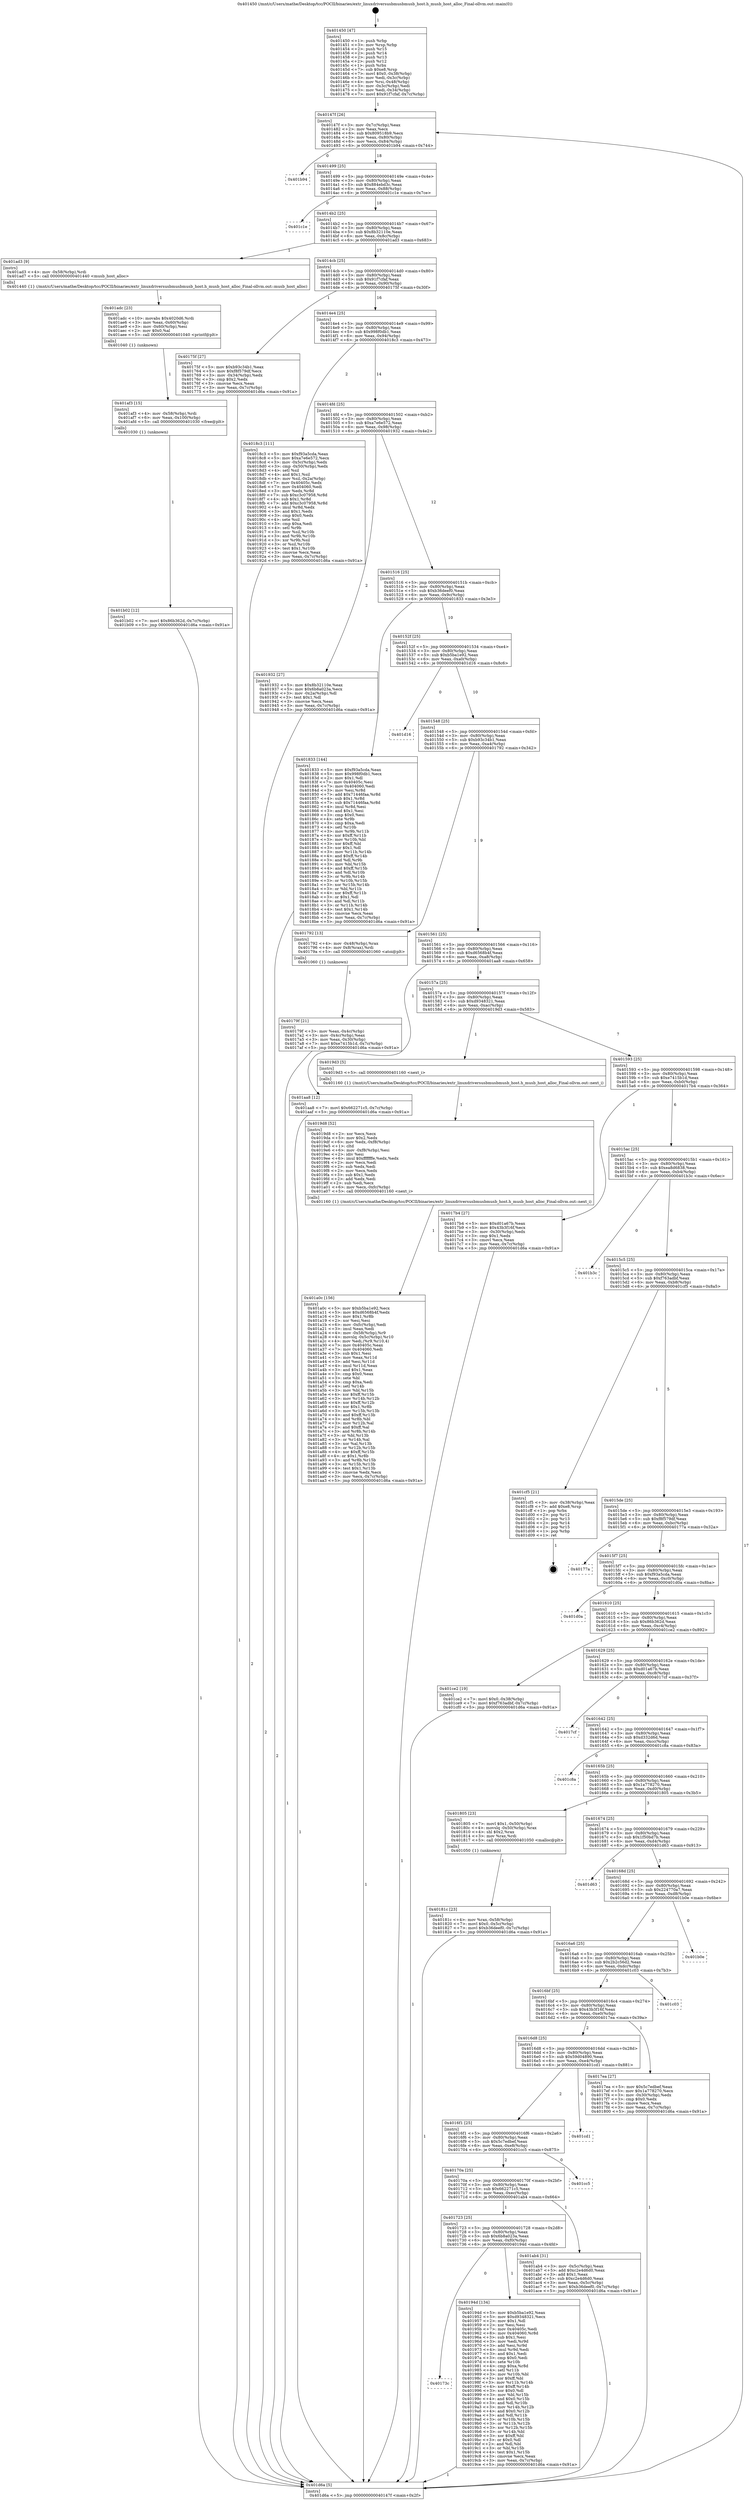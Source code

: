 digraph "0x401450" {
  label = "0x401450 (/mnt/c/Users/mathe/Desktop/tcc/POCII/binaries/extr_linuxdriversusbmusbmusb_host.h_musb_host_alloc_Final-ollvm.out::main(0))"
  labelloc = "t"
  node[shape=record]

  Entry [label="",width=0.3,height=0.3,shape=circle,fillcolor=black,style=filled]
  "0x40147f" [label="{
     0x40147f [26]\l
     | [instrs]\l
     &nbsp;&nbsp;0x40147f \<+3\>: mov -0x7c(%rbp),%eax\l
     &nbsp;&nbsp;0x401482 \<+2\>: mov %eax,%ecx\l
     &nbsp;&nbsp;0x401484 \<+6\>: sub $0x809518b9,%ecx\l
     &nbsp;&nbsp;0x40148a \<+3\>: mov %eax,-0x80(%rbp)\l
     &nbsp;&nbsp;0x40148d \<+6\>: mov %ecx,-0x84(%rbp)\l
     &nbsp;&nbsp;0x401493 \<+6\>: je 0000000000401b94 \<main+0x744\>\l
  }"]
  "0x401b94" [label="{
     0x401b94\l
  }", style=dashed]
  "0x401499" [label="{
     0x401499 [25]\l
     | [instrs]\l
     &nbsp;&nbsp;0x401499 \<+5\>: jmp 000000000040149e \<main+0x4e\>\l
     &nbsp;&nbsp;0x40149e \<+3\>: mov -0x80(%rbp),%eax\l
     &nbsp;&nbsp;0x4014a1 \<+5\>: sub $0x884ebd3c,%eax\l
     &nbsp;&nbsp;0x4014a6 \<+6\>: mov %eax,-0x88(%rbp)\l
     &nbsp;&nbsp;0x4014ac \<+6\>: je 0000000000401c1e \<main+0x7ce\>\l
  }"]
  Exit [label="",width=0.3,height=0.3,shape=circle,fillcolor=black,style=filled,peripheries=2]
  "0x401c1e" [label="{
     0x401c1e\l
  }", style=dashed]
  "0x4014b2" [label="{
     0x4014b2 [25]\l
     | [instrs]\l
     &nbsp;&nbsp;0x4014b2 \<+5\>: jmp 00000000004014b7 \<main+0x67\>\l
     &nbsp;&nbsp;0x4014b7 \<+3\>: mov -0x80(%rbp),%eax\l
     &nbsp;&nbsp;0x4014ba \<+5\>: sub $0x8b32110e,%eax\l
     &nbsp;&nbsp;0x4014bf \<+6\>: mov %eax,-0x8c(%rbp)\l
     &nbsp;&nbsp;0x4014c5 \<+6\>: je 0000000000401ad3 \<main+0x683\>\l
  }"]
  "0x401b02" [label="{
     0x401b02 [12]\l
     | [instrs]\l
     &nbsp;&nbsp;0x401b02 \<+7\>: movl $0x86b362d,-0x7c(%rbp)\l
     &nbsp;&nbsp;0x401b09 \<+5\>: jmp 0000000000401d6a \<main+0x91a\>\l
  }"]
  "0x401ad3" [label="{
     0x401ad3 [9]\l
     | [instrs]\l
     &nbsp;&nbsp;0x401ad3 \<+4\>: mov -0x58(%rbp),%rdi\l
     &nbsp;&nbsp;0x401ad7 \<+5\>: call 0000000000401440 \<musb_host_alloc\>\l
     | [calls]\l
     &nbsp;&nbsp;0x401440 \{1\} (/mnt/c/Users/mathe/Desktop/tcc/POCII/binaries/extr_linuxdriversusbmusbmusb_host.h_musb_host_alloc_Final-ollvm.out::musb_host_alloc)\l
  }"]
  "0x4014cb" [label="{
     0x4014cb [25]\l
     | [instrs]\l
     &nbsp;&nbsp;0x4014cb \<+5\>: jmp 00000000004014d0 \<main+0x80\>\l
     &nbsp;&nbsp;0x4014d0 \<+3\>: mov -0x80(%rbp),%eax\l
     &nbsp;&nbsp;0x4014d3 \<+5\>: sub $0x91f7cfaf,%eax\l
     &nbsp;&nbsp;0x4014d8 \<+6\>: mov %eax,-0x90(%rbp)\l
     &nbsp;&nbsp;0x4014de \<+6\>: je 000000000040175f \<main+0x30f\>\l
  }"]
  "0x401af3" [label="{
     0x401af3 [15]\l
     | [instrs]\l
     &nbsp;&nbsp;0x401af3 \<+4\>: mov -0x58(%rbp),%rdi\l
     &nbsp;&nbsp;0x401af7 \<+6\>: mov %eax,-0x100(%rbp)\l
     &nbsp;&nbsp;0x401afd \<+5\>: call 0000000000401030 \<free@plt\>\l
     | [calls]\l
     &nbsp;&nbsp;0x401030 \{1\} (unknown)\l
  }"]
  "0x40175f" [label="{
     0x40175f [27]\l
     | [instrs]\l
     &nbsp;&nbsp;0x40175f \<+5\>: mov $0xb93c34b1,%eax\l
     &nbsp;&nbsp;0x401764 \<+5\>: mov $0xf8f579df,%ecx\l
     &nbsp;&nbsp;0x401769 \<+3\>: mov -0x34(%rbp),%edx\l
     &nbsp;&nbsp;0x40176c \<+3\>: cmp $0x2,%edx\l
     &nbsp;&nbsp;0x40176f \<+3\>: cmovne %ecx,%eax\l
     &nbsp;&nbsp;0x401772 \<+3\>: mov %eax,-0x7c(%rbp)\l
     &nbsp;&nbsp;0x401775 \<+5\>: jmp 0000000000401d6a \<main+0x91a\>\l
  }"]
  "0x4014e4" [label="{
     0x4014e4 [25]\l
     | [instrs]\l
     &nbsp;&nbsp;0x4014e4 \<+5\>: jmp 00000000004014e9 \<main+0x99\>\l
     &nbsp;&nbsp;0x4014e9 \<+3\>: mov -0x80(%rbp),%eax\l
     &nbsp;&nbsp;0x4014ec \<+5\>: sub $0x998f0db1,%eax\l
     &nbsp;&nbsp;0x4014f1 \<+6\>: mov %eax,-0x94(%rbp)\l
     &nbsp;&nbsp;0x4014f7 \<+6\>: je 00000000004018c3 \<main+0x473\>\l
  }"]
  "0x401d6a" [label="{
     0x401d6a [5]\l
     | [instrs]\l
     &nbsp;&nbsp;0x401d6a \<+5\>: jmp 000000000040147f \<main+0x2f\>\l
  }"]
  "0x401450" [label="{
     0x401450 [47]\l
     | [instrs]\l
     &nbsp;&nbsp;0x401450 \<+1\>: push %rbp\l
     &nbsp;&nbsp;0x401451 \<+3\>: mov %rsp,%rbp\l
     &nbsp;&nbsp;0x401454 \<+2\>: push %r15\l
     &nbsp;&nbsp;0x401456 \<+2\>: push %r14\l
     &nbsp;&nbsp;0x401458 \<+2\>: push %r13\l
     &nbsp;&nbsp;0x40145a \<+2\>: push %r12\l
     &nbsp;&nbsp;0x40145c \<+1\>: push %rbx\l
     &nbsp;&nbsp;0x40145d \<+7\>: sub $0xe8,%rsp\l
     &nbsp;&nbsp;0x401464 \<+7\>: movl $0x0,-0x38(%rbp)\l
     &nbsp;&nbsp;0x40146b \<+3\>: mov %edi,-0x3c(%rbp)\l
     &nbsp;&nbsp;0x40146e \<+4\>: mov %rsi,-0x48(%rbp)\l
     &nbsp;&nbsp;0x401472 \<+3\>: mov -0x3c(%rbp),%edi\l
     &nbsp;&nbsp;0x401475 \<+3\>: mov %edi,-0x34(%rbp)\l
     &nbsp;&nbsp;0x401478 \<+7\>: movl $0x91f7cfaf,-0x7c(%rbp)\l
  }"]
  "0x401adc" [label="{
     0x401adc [23]\l
     | [instrs]\l
     &nbsp;&nbsp;0x401adc \<+10\>: movabs $0x4020d6,%rdi\l
     &nbsp;&nbsp;0x401ae6 \<+3\>: mov %eax,-0x60(%rbp)\l
     &nbsp;&nbsp;0x401ae9 \<+3\>: mov -0x60(%rbp),%esi\l
     &nbsp;&nbsp;0x401aec \<+2\>: mov $0x0,%al\l
     &nbsp;&nbsp;0x401aee \<+5\>: call 0000000000401040 \<printf@plt\>\l
     | [calls]\l
     &nbsp;&nbsp;0x401040 \{1\} (unknown)\l
  }"]
  "0x4018c3" [label="{
     0x4018c3 [111]\l
     | [instrs]\l
     &nbsp;&nbsp;0x4018c3 \<+5\>: mov $0xf93a5cda,%eax\l
     &nbsp;&nbsp;0x4018c8 \<+5\>: mov $0xa7e6e572,%ecx\l
     &nbsp;&nbsp;0x4018cd \<+3\>: mov -0x5c(%rbp),%edx\l
     &nbsp;&nbsp;0x4018d0 \<+3\>: cmp -0x50(%rbp),%edx\l
     &nbsp;&nbsp;0x4018d3 \<+4\>: setl %sil\l
     &nbsp;&nbsp;0x4018d7 \<+4\>: and $0x1,%sil\l
     &nbsp;&nbsp;0x4018db \<+4\>: mov %sil,-0x2a(%rbp)\l
     &nbsp;&nbsp;0x4018df \<+7\>: mov 0x40405c,%edx\l
     &nbsp;&nbsp;0x4018e6 \<+7\>: mov 0x404060,%edi\l
     &nbsp;&nbsp;0x4018ed \<+3\>: mov %edx,%r8d\l
     &nbsp;&nbsp;0x4018f0 \<+7\>: sub $0xc3c07958,%r8d\l
     &nbsp;&nbsp;0x4018f7 \<+4\>: sub $0x1,%r8d\l
     &nbsp;&nbsp;0x4018fb \<+7\>: add $0xc3c07958,%r8d\l
     &nbsp;&nbsp;0x401902 \<+4\>: imul %r8d,%edx\l
     &nbsp;&nbsp;0x401906 \<+3\>: and $0x1,%edx\l
     &nbsp;&nbsp;0x401909 \<+3\>: cmp $0x0,%edx\l
     &nbsp;&nbsp;0x40190c \<+4\>: sete %sil\l
     &nbsp;&nbsp;0x401910 \<+3\>: cmp $0xa,%edi\l
     &nbsp;&nbsp;0x401913 \<+4\>: setl %r9b\l
     &nbsp;&nbsp;0x401917 \<+3\>: mov %sil,%r10b\l
     &nbsp;&nbsp;0x40191a \<+3\>: and %r9b,%r10b\l
     &nbsp;&nbsp;0x40191d \<+3\>: xor %r9b,%sil\l
     &nbsp;&nbsp;0x401920 \<+3\>: or %sil,%r10b\l
     &nbsp;&nbsp;0x401923 \<+4\>: test $0x1,%r10b\l
     &nbsp;&nbsp;0x401927 \<+3\>: cmovne %ecx,%eax\l
     &nbsp;&nbsp;0x40192a \<+3\>: mov %eax,-0x7c(%rbp)\l
     &nbsp;&nbsp;0x40192d \<+5\>: jmp 0000000000401d6a \<main+0x91a\>\l
  }"]
  "0x4014fd" [label="{
     0x4014fd [25]\l
     | [instrs]\l
     &nbsp;&nbsp;0x4014fd \<+5\>: jmp 0000000000401502 \<main+0xb2\>\l
     &nbsp;&nbsp;0x401502 \<+3\>: mov -0x80(%rbp),%eax\l
     &nbsp;&nbsp;0x401505 \<+5\>: sub $0xa7e6e572,%eax\l
     &nbsp;&nbsp;0x40150a \<+6\>: mov %eax,-0x98(%rbp)\l
     &nbsp;&nbsp;0x401510 \<+6\>: je 0000000000401932 \<main+0x4e2\>\l
  }"]
  "0x401a0c" [label="{
     0x401a0c [156]\l
     | [instrs]\l
     &nbsp;&nbsp;0x401a0c \<+5\>: mov $0xb5ba1e92,%ecx\l
     &nbsp;&nbsp;0x401a11 \<+5\>: mov $0xd6568b4f,%edx\l
     &nbsp;&nbsp;0x401a16 \<+3\>: mov $0x1,%r8b\l
     &nbsp;&nbsp;0x401a19 \<+2\>: xor %esi,%esi\l
     &nbsp;&nbsp;0x401a1b \<+6\>: mov -0xfc(%rbp),%edi\l
     &nbsp;&nbsp;0x401a21 \<+3\>: imul %eax,%edi\l
     &nbsp;&nbsp;0x401a24 \<+4\>: mov -0x58(%rbp),%r9\l
     &nbsp;&nbsp;0x401a28 \<+4\>: movslq -0x5c(%rbp),%r10\l
     &nbsp;&nbsp;0x401a2c \<+4\>: mov %edi,(%r9,%r10,4)\l
     &nbsp;&nbsp;0x401a30 \<+7\>: mov 0x40405c,%eax\l
     &nbsp;&nbsp;0x401a37 \<+7\>: mov 0x404060,%edi\l
     &nbsp;&nbsp;0x401a3e \<+3\>: sub $0x1,%esi\l
     &nbsp;&nbsp;0x401a41 \<+3\>: mov %eax,%r11d\l
     &nbsp;&nbsp;0x401a44 \<+3\>: add %esi,%r11d\l
     &nbsp;&nbsp;0x401a47 \<+4\>: imul %r11d,%eax\l
     &nbsp;&nbsp;0x401a4b \<+3\>: and $0x1,%eax\l
     &nbsp;&nbsp;0x401a4e \<+3\>: cmp $0x0,%eax\l
     &nbsp;&nbsp;0x401a51 \<+3\>: sete %bl\l
     &nbsp;&nbsp;0x401a54 \<+3\>: cmp $0xa,%edi\l
     &nbsp;&nbsp;0x401a57 \<+4\>: setl %r14b\l
     &nbsp;&nbsp;0x401a5b \<+3\>: mov %bl,%r15b\l
     &nbsp;&nbsp;0x401a5e \<+4\>: xor $0xff,%r15b\l
     &nbsp;&nbsp;0x401a62 \<+3\>: mov %r14b,%r12b\l
     &nbsp;&nbsp;0x401a65 \<+4\>: xor $0xff,%r12b\l
     &nbsp;&nbsp;0x401a69 \<+4\>: xor $0x1,%r8b\l
     &nbsp;&nbsp;0x401a6d \<+3\>: mov %r15b,%r13b\l
     &nbsp;&nbsp;0x401a70 \<+4\>: and $0xff,%r13b\l
     &nbsp;&nbsp;0x401a74 \<+3\>: and %r8b,%bl\l
     &nbsp;&nbsp;0x401a77 \<+3\>: mov %r12b,%al\l
     &nbsp;&nbsp;0x401a7a \<+2\>: and $0xff,%al\l
     &nbsp;&nbsp;0x401a7c \<+3\>: and %r8b,%r14b\l
     &nbsp;&nbsp;0x401a7f \<+3\>: or %bl,%r13b\l
     &nbsp;&nbsp;0x401a82 \<+3\>: or %r14b,%al\l
     &nbsp;&nbsp;0x401a85 \<+3\>: xor %al,%r13b\l
     &nbsp;&nbsp;0x401a88 \<+3\>: or %r12b,%r15b\l
     &nbsp;&nbsp;0x401a8b \<+4\>: xor $0xff,%r15b\l
     &nbsp;&nbsp;0x401a8f \<+4\>: or $0x1,%r8b\l
     &nbsp;&nbsp;0x401a93 \<+3\>: and %r8b,%r15b\l
     &nbsp;&nbsp;0x401a96 \<+3\>: or %r15b,%r13b\l
     &nbsp;&nbsp;0x401a99 \<+4\>: test $0x1,%r13b\l
     &nbsp;&nbsp;0x401a9d \<+3\>: cmovne %edx,%ecx\l
     &nbsp;&nbsp;0x401aa0 \<+3\>: mov %ecx,-0x7c(%rbp)\l
     &nbsp;&nbsp;0x401aa3 \<+5\>: jmp 0000000000401d6a \<main+0x91a\>\l
  }"]
  "0x401932" [label="{
     0x401932 [27]\l
     | [instrs]\l
     &nbsp;&nbsp;0x401932 \<+5\>: mov $0x8b32110e,%eax\l
     &nbsp;&nbsp;0x401937 \<+5\>: mov $0x6b8a023a,%ecx\l
     &nbsp;&nbsp;0x40193c \<+3\>: mov -0x2a(%rbp),%dl\l
     &nbsp;&nbsp;0x40193f \<+3\>: test $0x1,%dl\l
     &nbsp;&nbsp;0x401942 \<+3\>: cmovne %ecx,%eax\l
     &nbsp;&nbsp;0x401945 \<+3\>: mov %eax,-0x7c(%rbp)\l
     &nbsp;&nbsp;0x401948 \<+5\>: jmp 0000000000401d6a \<main+0x91a\>\l
  }"]
  "0x401516" [label="{
     0x401516 [25]\l
     | [instrs]\l
     &nbsp;&nbsp;0x401516 \<+5\>: jmp 000000000040151b \<main+0xcb\>\l
     &nbsp;&nbsp;0x40151b \<+3\>: mov -0x80(%rbp),%eax\l
     &nbsp;&nbsp;0x40151e \<+5\>: sub $0xb36deef0,%eax\l
     &nbsp;&nbsp;0x401523 \<+6\>: mov %eax,-0x9c(%rbp)\l
     &nbsp;&nbsp;0x401529 \<+6\>: je 0000000000401833 \<main+0x3e3\>\l
  }"]
  "0x4019d8" [label="{
     0x4019d8 [52]\l
     | [instrs]\l
     &nbsp;&nbsp;0x4019d8 \<+2\>: xor %ecx,%ecx\l
     &nbsp;&nbsp;0x4019da \<+5\>: mov $0x2,%edx\l
     &nbsp;&nbsp;0x4019df \<+6\>: mov %edx,-0xf8(%rbp)\l
     &nbsp;&nbsp;0x4019e5 \<+1\>: cltd\l
     &nbsp;&nbsp;0x4019e6 \<+6\>: mov -0xf8(%rbp),%esi\l
     &nbsp;&nbsp;0x4019ec \<+2\>: idiv %esi\l
     &nbsp;&nbsp;0x4019ee \<+6\>: imul $0xfffffffe,%edx,%edx\l
     &nbsp;&nbsp;0x4019f4 \<+2\>: mov %ecx,%edi\l
     &nbsp;&nbsp;0x4019f6 \<+2\>: sub %edx,%edi\l
     &nbsp;&nbsp;0x4019f8 \<+2\>: mov %ecx,%edx\l
     &nbsp;&nbsp;0x4019fa \<+3\>: sub $0x1,%edx\l
     &nbsp;&nbsp;0x4019fd \<+2\>: add %edx,%edi\l
     &nbsp;&nbsp;0x4019ff \<+2\>: sub %edi,%ecx\l
     &nbsp;&nbsp;0x401a01 \<+6\>: mov %ecx,-0xfc(%rbp)\l
     &nbsp;&nbsp;0x401a07 \<+5\>: call 0000000000401160 \<next_i\>\l
     | [calls]\l
     &nbsp;&nbsp;0x401160 \{1\} (/mnt/c/Users/mathe/Desktop/tcc/POCII/binaries/extr_linuxdriversusbmusbmusb_host.h_musb_host_alloc_Final-ollvm.out::next_i)\l
  }"]
  "0x401833" [label="{
     0x401833 [144]\l
     | [instrs]\l
     &nbsp;&nbsp;0x401833 \<+5\>: mov $0xf93a5cda,%eax\l
     &nbsp;&nbsp;0x401838 \<+5\>: mov $0x998f0db1,%ecx\l
     &nbsp;&nbsp;0x40183d \<+2\>: mov $0x1,%dl\l
     &nbsp;&nbsp;0x40183f \<+7\>: mov 0x40405c,%esi\l
     &nbsp;&nbsp;0x401846 \<+7\>: mov 0x404060,%edi\l
     &nbsp;&nbsp;0x40184d \<+3\>: mov %esi,%r8d\l
     &nbsp;&nbsp;0x401850 \<+7\>: add $0x71446faa,%r8d\l
     &nbsp;&nbsp;0x401857 \<+4\>: sub $0x1,%r8d\l
     &nbsp;&nbsp;0x40185b \<+7\>: sub $0x71446faa,%r8d\l
     &nbsp;&nbsp;0x401862 \<+4\>: imul %r8d,%esi\l
     &nbsp;&nbsp;0x401866 \<+3\>: and $0x1,%esi\l
     &nbsp;&nbsp;0x401869 \<+3\>: cmp $0x0,%esi\l
     &nbsp;&nbsp;0x40186c \<+4\>: sete %r9b\l
     &nbsp;&nbsp;0x401870 \<+3\>: cmp $0xa,%edi\l
     &nbsp;&nbsp;0x401873 \<+4\>: setl %r10b\l
     &nbsp;&nbsp;0x401877 \<+3\>: mov %r9b,%r11b\l
     &nbsp;&nbsp;0x40187a \<+4\>: xor $0xff,%r11b\l
     &nbsp;&nbsp;0x40187e \<+3\>: mov %r10b,%bl\l
     &nbsp;&nbsp;0x401881 \<+3\>: xor $0xff,%bl\l
     &nbsp;&nbsp;0x401884 \<+3\>: xor $0x1,%dl\l
     &nbsp;&nbsp;0x401887 \<+3\>: mov %r11b,%r14b\l
     &nbsp;&nbsp;0x40188a \<+4\>: and $0xff,%r14b\l
     &nbsp;&nbsp;0x40188e \<+3\>: and %dl,%r9b\l
     &nbsp;&nbsp;0x401891 \<+3\>: mov %bl,%r15b\l
     &nbsp;&nbsp;0x401894 \<+4\>: and $0xff,%r15b\l
     &nbsp;&nbsp;0x401898 \<+3\>: and %dl,%r10b\l
     &nbsp;&nbsp;0x40189b \<+3\>: or %r9b,%r14b\l
     &nbsp;&nbsp;0x40189e \<+3\>: or %r10b,%r15b\l
     &nbsp;&nbsp;0x4018a1 \<+3\>: xor %r15b,%r14b\l
     &nbsp;&nbsp;0x4018a4 \<+3\>: or %bl,%r11b\l
     &nbsp;&nbsp;0x4018a7 \<+4\>: xor $0xff,%r11b\l
     &nbsp;&nbsp;0x4018ab \<+3\>: or $0x1,%dl\l
     &nbsp;&nbsp;0x4018ae \<+3\>: and %dl,%r11b\l
     &nbsp;&nbsp;0x4018b1 \<+3\>: or %r11b,%r14b\l
     &nbsp;&nbsp;0x4018b4 \<+4\>: test $0x1,%r14b\l
     &nbsp;&nbsp;0x4018b8 \<+3\>: cmovne %ecx,%eax\l
     &nbsp;&nbsp;0x4018bb \<+3\>: mov %eax,-0x7c(%rbp)\l
     &nbsp;&nbsp;0x4018be \<+5\>: jmp 0000000000401d6a \<main+0x91a\>\l
  }"]
  "0x40152f" [label="{
     0x40152f [25]\l
     | [instrs]\l
     &nbsp;&nbsp;0x40152f \<+5\>: jmp 0000000000401534 \<main+0xe4\>\l
     &nbsp;&nbsp;0x401534 \<+3\>: mov -0x80(%rbp),%eax\l
     &nbsp;&nbsp;0x401537 \<+5\>: sub $0xb5ba1e92,%eax\l
     &nbsp;&nbsp;0x40153c \<+6\>: mov %eax,-0xa0(%rbp)\l
     &nbsp;&nbsp;0x401542 \<+6\>: je 0000000000401d16 \<main+0x8c6\>\l
  }"]
  "0x40173c" [label="{
     0x40173c\l
  }", style=dashed]
  "0x401d16" [label="{
     0x401d16\l
  }", style=dashed]
  "0x401548" [label="{
     0x401548 [25]\l
     | [instrs]\l
     &nbsp;&nbsp;0x401548 \<+5\>: jmp 000000000040154d \<main+0xfd\>\l
     &nbsp;&nbsp;0x40154d \<+3\>: mov -0x80(%rbp),%eax\l
     &nbsp;&nbsp;0x401550 \<+5\>: sub $0xb93c34b1,%eax\l
     &nbsp;&nbsp;0x401555 \<+6\>: mov %eax,-0xa4(%rbp)\l
     &nbsp;&nbsp;0x40155b \<+6\>: je 0000000000401792 \<main+0x342\>\l
  }"]
  "0x40194d" [label="{
     0x40194d [134]\l
     | [instrs]\l
     &nbsp;&nbsp;0x40194d \<+5\>: mov $0xb5ba1e92,%eax\l
     &nbsp;&nbsp;0x401952 \<+5\>: mov $0xd9348321,%ecx\l
     &nbsp;&nbsp;0x401957 \<+2\>: mov $0x1,%dl\l
     &nbsp;&nbsp;0x401959 \<+2\>: xor %esi,%esi\l
     &nbsp;&nbsp;0x40195b \<+7\>: mov 0x40405c,%edi\l
     &nbsp;&nbsp;0x401962 \<+8\>: mov 0x404060,%r8d\l
     &nbsp;&nbsp;0x40196a \<+3\>: sub $0x1,%esi\l
     &nbsp;&nbsp;0x40196d \<+3\>: mov %edi,%r9d\l
     &nbsp;&nbsp;0x401970 \<+3\>: add %esi,%r9d\l
     &nbsp;&nbsp;0x401973 \<+4\>: imul %r9d,%edi\l
     &nbsp;&nbsp;0x401977 \<+3\>: and $0x1,%edi\l
     &nbsp;&nbsp;0x40197a \<+3\>: cmp $0x0,%edi\l
     &nbsp;&nbsp;0x40197d \<+4\>: sete %r10b\l
     &nbsp;&nbsp;0x401981 \<+4\>: cmp $0xa,%r8d\l
     &nbsp;&nbsp;0x401985 \<+4\>: setl %r11b\l
     &nbsp;&nbsp;0x401989 \<+3\>: mov %r10b,%bl\l
     &nbsp;&nbsp;0x40198c \<+3\>: xor $0xff,%bl\l
     &nbsp;&nbsp;0x40198f \<+3\>: mov %r11b,%r14b\l
     &nbsp;&nbsp;0x401992 \<+4\>: xor $0xff,%r14b\l
     &nbsp;&nbsp;0x401996 \<+3\>: xor $0x0,%dl\l
     &nbsp;&nbsp;0x401999 \<+3\>: mov %bl,%r15b\l
     &nbsp;&nbsp;0x40199c \<+4\>: and $0x0,%r15b\l
     &nbsp;&nbsp;0x4019a0 \<+3\>: and %dl,%r10b\l
     &nbsp;&nbsp;0x4019a3 \<+3\>: mov %r14b,%r12b\l
     &nbsp;&nbsp;0x4019a6 \<+4\>: and $0x0,%r12b\l
     &nbsp;&nbsp;0x4019aa \<+3\>: and %dl,%r11b\l
     &nbsp;&nbsp;0x4019ad \<+3\>: or %r10b,%r15b\l
     &nbsp;&nbsp;0x4019b0 \<+3\>: or %r11b,%r12b\l
     &nbsp;&nbsp;0x4019b3 \<+3\>: xor %r12b,%r15b\l
     &nbsp;&nbsp;0x4019b6 \<+3\>: or %r14b,%bl\l
     &nbsp;&nbsp;0x4019b9 \<+3\>: xor $0xff,%bl\l
     &nbsp;&nbsp;0x4019bc \<+3\>: or $0x0,%dl\l
     &nbsp;&nbsp;0x4019bf \<+2\>: and %dl,%bl\l
     &nbsp;&nbsp;0x4019c1 \<+3\>: or %bl,%r15b\l
     &nbsp;&nbsp;0x4019c4 \<+4\>: test $0x1,%r15b\l
     &nbsp;&nbsp;0x4019c8 \<+3\>: cmovne %ecx,%eax\l
     &nbsp;&nbsp;0x4019cb \<+3\>: mov %eax,-0x7c(%rbp)\l
     &nbsp;&nbsp;0x4019ce \<+5\>: jmp 0000000000401d6a \<main+0x91a\>\l
  }"]
  "0x401792" [label="{
     0x401792 [13]\l
     | [instrs]\l
     &nbsp;&nbsp;0x401792 \<+4\>: mov -0x48(%rbp),%rax\l
     &nbsp;&nbsp;0x401796 \<+4\>: mov 0x8(%rax),%rdi\l
     &nbsp;&nbsp;0x40179a \<+5\>: call 0000000000401060 \<atoi@plt\>\l
     | [calls]\l
     &nbsp;&nbsp;0x401060 \{1\} (unknown)\l
  }"]
  "0x401561" [label="{
     0x401561 [25]\l
     | [instrs]\l
     &nbsp;&nbsp;0x401561 \<+5\>: jmp 0000000000401566 \<main+0x116\>\l
     &nbsp;&nbsp;0x401566 \<+3\>: mov -0x80(%rbp),%eax\l
     &nbsp;&nbsp;0x401569 \<+5\>: sub $0xd6568b4f,%eax\l
     &nbsp;&nbsp;0x40156e \<+6\>: mov %eax,-0xa8(%rbp)\l
     &nbsp;&nbsp;0x401574 \<+6\>: je 0000000000401aa8 \<main+0x658\>\l
  }"]
  "0x40179f" [label="{
     0x40179f [21]\l
     | [instrs]\l
     &nbsp;&nbsp;0x40179f \<+3\>: mov %eax,-0x4c(%rbp)\l
     &nbsp;&nbsp;0x4017a2 \<+3\>: mov -0x4c(%rbp),%eax\l
     &nbsp;&nbsp;0x4017a5 \<+3\>: mov %eax,-0x30(%rbp)\l
     &nbsp;&nbsp;0x4017a8 \<+7\>: movl $0xe7415b1d,-0x7c(%rbp)\l
     &nbsp;&nbsp;0x4017af \<+5\>: jmp 0000000000401d6a \<main+0x91a\>\l
  }"]
  "0x401723" [label="{
     0x401723 [25]\l
     | [instrs]\l
     &nbsp;&nbsp;0x401723 \<+5\>: jmp 0000000000401728 \<main+0x2d8\>\l
     &nbsp;&nbsp;0x401728 \<+3\>: mov -0x80(%rbp),%eax\l
     &nbsp;&nbsp;0x40172b \<+5\>: sub $0x6b8a023a,%eax\l
     &nbsp;&nbsp;0x401730 \<+6\>: mov %eax,-0xf0(%rbp)\l
     &nbsp;&nbsp;0x401736 \<+6\>: je 000000000040194d \<main+0x4fd\>\l
  }"]
  "0x401aa8" [label="{
     0x401aa8 [12]\l
     | [instrs]\l
     &nbsp;&nbsp;0x401aa8 \<+7\>: movl $0x662271c5,-0x7c(%rbp)\l
     &nbsp;&nbsp;0x401aaf \<+5\>: jmp 0000000000401d6a \<main+0x91a\>\l
  }"]
  "0x40157a" [label="{
     0x40157a [25]\l
     | [instrs]\l
     &nbsp;&nbsp;0x40157a \<+5\>: jmp 000000000040157f \<main+0x12f\>\l
     &nbsp;&nbsp;0x40157f \<+3\>: mov -0x80(%rbp),%eax\l
     &nbsp;&nbsp;0x401582 \<+5\>: sub $0xd9348321,%eax\l
     &nbsp;&nbsp;0x401587 \<+6\>: mov %eax,-0xac(%rbp)\l
     &nbsp;&nbsp;0x40158d \<+6\>: je 00000000004019d3 \<main+0x583\>\l
  }"]
  "0x401ab4" [label="{
     0x401ab4 [31]\l
     | [instrs]\l
     &nbsp;&nbsp;0x401ab4 \<+3\>: mov -0x5c(%rbp),%eax\l
     &nbsp;&nbsp;0x401ab7 \<+5\>: add $0xc2e4d6d0,%eax\l
     &nbsp;&nbsp;0x401abc \<+3\>: add $0x1,%eax\l
     &nbsp;&nbsp;0x401abf \<+5\>: sub $0xc2e4d6d0,%eax\l
     &nbsp;&nbsp;0x401ac4 \<+3\>: mov %eax,-0x5c(%rbp)\l
     &nbsp;&nbsp;0x401ac7 \<+7\>: movl $0xb36deef0,-0x7c(%rbp)\l
     &nbsp;&nbsp;0x401ace \<+5\>: jmp 0000000000401d6a \<main+0x91a\>\l
  }"]
  "0x4019d3" [label="{
     0x4019d3 [5]\l
     | [instrs]\l
     &nbsp;&nbsp;0x4019d3 \<+5\>: call 0000000000401160 \<next_i\>\l
     | [calls]\l
     &nbsp;&nbsp;0x401160 \{1\} (/mnt/c/Users/mathe/Desktop/tcc/POCII/binaries/extr_linuxdriversusbmusbmusb_host.h_musb_host_alloc_Final-ollvm.out::next_i)\l
  }"]
  "0x401593" [label="{
     0x401593 [25]\l
     | [instrs]\l
     &nbsp;&nbsp;0x401593 \<+5\>: jmp 0000000000401598 \<main+0x148\>\l
     &nbsp;&nbsp;0x401598 \<+3\>: mov -0x80(%rbp),%eax\l
     &nbsp;&nbsp;0x40159b \<+5\>: sub $0xe7415b1d,%eax\l
     &nbsp;&nbsp;0x4015a0 \<+6\>: mov %eax,-0xb0(%rbp)\l
     &nbsp;&nbsp;0x4015a6 \<+6\>: je 00000000004017b4 \<main+0x364\>\l
  }"]
  "0x40170a" [label="{
     0x40170a [25]\l
     | [instrs]\l
     &nbsp;&nbsp;0x40170a \<+5\>: jmp 000000000040170f \<main+0x2bf\>\l
     &nbsp;&nbsp;0x40170f \<+3\>: mov -0x80(%rbp),%eax\l
     &nbsp;&nbsp;0x401712 \<+5\>: sub $0x662271c5,%eax\l
     &nbsp;&nbsp;0x401717 \<+6\>: mov %eax,-0xec(%rbp)\l
     &nbsp;&nbsp;0x40171d \<+6\>: je 0000000000401ab4 \<main+0x664\>\l
  }"]
  "0x4017b4" [label="{
     0x4017b4 [27]\l
     | [instrs]\l
     &nbsp;&nbsp;0x4017b4 \<+5\>: mov $0xd01a67b,%eax\l
     &nbsp;&nbsp;0x4017b9 \<+5\>: mov $0x43b3f16f,%ecx\l
     &nbsp;&nbsp;0x4017be \<+3\>: mov -0x30(%rbp),%edx\l
     &nbsp;&nbsp;0x4017c1 \<+3\>: cmp $0x1,%edx\l
     &nbsp;&nbsp;0x4017c4 \<+3\>: cmovl %ecx,%eax\l
     &nbsp;&nbsp;0x4017c7 \<+3\>: mov %eax,-0x7c(%rbp)\l
     &nbsp;&nbsp;0x4017ca \<+5\>: jmp 0000000000401d6a \<main+0x91a\>\l
  }"]
  "0x4015ac" [label="{
     0x4015ac [25]\l
     | [instrs]\l
     &nbsp;&nbsp;0x4015ac \<+5\>: jmp 00000000004015b1 \<main+0x161\>\l
     &nbsp;&nbsp;0x4015b1 \<+3\>: mov -0x80(%rbp),%eax\l
     &nbsp;&nbsp;0x4015b4 \<+5\>: sub $0xea8d6838,%eax\l
     &nbsp;&nbsp;0x4015b9 \<+6\>: mov %eax,-0xb4(%rbp)\l
     &nbsp;&nbsp;0x4015bf \<+6\>: je 0000000000401b3c \<main+0x6ec\>\l
  }"]
  "0x401cc5" [label="{
     0x401cc5\l
  }", style=dashed]
  "0x401b3c" [label="{
     0x401b3c\l
  }", style=dashed]
  "0x4015c5" [label="{
     0x4015c5 [25]\l
     | [instrs]\l
     &nbsp;&nbsp;0x4015c5 \<+5\>: jmp 00000000004015ca \<main+0x17a\>\l
     &nbsp;&nbsp;0x4015ca \<+3\>: mov -0x80(%rbp),%eax\l
     &nbsp;&nbsp;0x4015cd \<+5\>: sub $0xf763adbf,%eax\l
     &nbsp;&nbsp;0x4015d2 \<+6\>: mov %eax,-0xb8(%rbp)\l
     &nbsp;&nbsp;0x4015d8 \<+6\>: je 0000000000401cf5 \<main+0x8a5\>\l
  }"]
  "0x4016f1" [label="{
     0x4016f1 [25]\l
     | [instrs]\l
     &nbsp;&nbsp;0x4016f1 \<+5\>: jmp 00000000004016f6 \<main+0x2a6\>\l
     &nbsp;&nbsp;0x4016f6 \<+3\>: mov -0x80(%rbp),%eax\l
     &nbsp;&nbsp;0x4016f9 \<+5\>: sub $0x5c7edbef,%eax\l
     &nbsp;&nbsp;0x4016fe \<+6\>: mov %eax,-0xe8(%rbp)\l
     &nbsp;&nbsp;0x401704 \<+6\>: je 0000000000401cc5 \<main+0x875\>\l
  }"]
  "0x401cf5" [label="{
     0x401cf5 [21]\l
     | [instrs]\l
     &nbsp;&nbsp;0x401cf5 \<+3\>: mov -0x38(%rbp),%eax\l
     &nbsp;&nbsp;0x401cf8 \<+7\>: add $0xe8,%rsp\l
     &nbsp;&nbsp;0x401cff \<+1\>: pop %rbx\l
     &nbsp;&nbsp;0x401d00 \<+2\>: pop %r12\l
     &nbsp;&nbsp;0x401d02 \<+2\>: pop %r13\l
     &nbsp;&nbsp;0x401d04 \<+2\>: pop %r14\l
     &nbsp;&nbsp;0x401d06 \<+2\>: pop %r15\l
     &nbsp;&nbsp;0x401d08 \<+1\>: pop %rbp\l
     &nbsp;&nbsp;0x401d09 \<+1\>: ret\l
  }"]
  "0x4015de" [label="{
     0x4015de [25]\l
     | [instrs]\l
     &nbsp;&nbsp;0x4015de \<+5\>: jmp 00000000004015e3 \<main+0x193\>\l
     &nbsp;&nbsp;0x4015e3 \<+3\>: mov -0x80(%rbp),%eax\l
     &nbsp;&nbsp;0x4015e6 \<+5\>: sub $0xf8f579df,%eax\l
     &nbsp;&nbsp;0x4015eb \<+6\>: mov %eax,-0xbc(%rbp)\l
     &nbsp;&nbsp;0x4015f1 \<+6\>: je 000000000040177a \<main+0x32a\>\l
  }"]
  "0x401cd1" [label="{
     0x401cd1\l
  }", style=dashed]
  "0x40177a" [label="{
     0x40177a\l
  }", style=dashed]
  "0x4015f7" [label="{
     0x4015f7 [25]\l
     | [instrs]\l
     &nbsp;&nbsp;0x4015f7 \<+5\>: jmp 00000000004015fc \<main+0x1ac\>\l
     &nbsp;&nbsp;0x4015fc \<+3\>: mov -0x80(%rbp),%eax\l
     &nbsp;&nbsp;0x4015ff \<+5\>: sub $0xf93a5cda,%eax\l
     &nbsp;&nbsp;0x401604 \<+6\>: mov %eax,-0xc0(%rbp)\l
     &nbsp;&nbsp;0x40160a \<+6\>: je 0000000000401d0a \<main+0x8ba\>\l
  }"]
  "0x40181c" [label="{
     0x40181c [23]\l
     | [instrs]\l
     &nbsp;&nbsp;0x40181c \<+4\>: mov %rax,-0x58(%rbp)\l
     &nbsp;&nbsp;0x401820 \<+7\>: movl $0x0,-0x5c(%rbp)\l
     &nbsp;&nbsp;0x401827 \<+7\>: movl $0xb36deef0,-0x7c(%rbp)\l
     &nbsp;&nbsp;0x40182e \<+5\>: jmp 0000000000401d6a \<main+0x91a\>\l
  }"]
  "0x401d0a" [label="{
     0x401d0a\l
  }", style=dashed]
  "0x401610" [label="{
     0x401610 [25]\l
     | [instrs]\l
     &nbsp;&nbsp;0x401610 \<+5\>: jmp 0000000000401615 \<main+0x1c5\>\l
     &nbsp;&nbsp;0x401615 \<+3\>: mov -0x80(%rbp),%eax\l
     &nbsp;&nbsp;0x401618 \<+5\>: sub $0x86b362d,%eax\l
     &nbsp;&nbsp;0x40161d \<+6\>: mov %eax,-0xc4(%rbp)\l
     &nbsp;&nbsp;0x401623 \<+6\>: je 0000000000401ce2 \<main+0x892\>\l
  }"]
  "0x4016d8" [label="{
     0x4016d8 [25]\l
     | [instrs]\l
     &nbsp;&nbsp;0x4016d8 \<+5\>: jmp 00000000004016dd \<main+0x28d\>\l
     &nbsp;&nbsp;0x4016dd \<+3\>: mov -0x80(%rbp),%eax\l
     &nbsp;&nbsp;0x4016e0 \<+5\>: sub $0x59d04890,%eax\l
     &nbsp;&nbsp;0x4016e5 \<+6\>: mov %eax,-0xe4(%rbp)\l
     &nbsp;&nbsp;0x4016eb \<+6\>: je 0000000000401cd1 \<main+0x881\>\l
  }"]
  "0x401ce2" [label="{
     0x401ce2 [19]\l
     | [instrs]\l
     &nbsp;&nbsp;0x401ce2 \<+7\>: movl $0x0,-0x38(%rbp)\l
     &nbsp;&nbsp;0x401ce9 \<+7\>: movl $0xf763adbf,-0x7c(%rbp)\l
     &nbsp;&nbsp;0x401cf0 \<+5\>: jmp 0000000000401d6a \<main+0x91a\>\l
  }"]
  "0x401629" [label="{
     0x401629 [25]\l
     | [instrs]\l
     &nbsp;&nbsp;0x401629 \<+5\>: jmp 000000000040162e \<main+0x1de\>\l
     &nbsp;&nbsp;0x40162e \<+3\>: mov -0x80(%rbp),%eax\l
     &nbsp;&nbsp;0x401631 \<+5\>: sub $0xd01a67b,%eax\l
     &nbsp;&nbsp;0x401636 \<+6\>: mov %eax,-0xc8(%rbp)\l
     &nbsp;&nbsp;0x40163c \<+6\>: je 00000000004017cf \<main+0x37f\>\l
  }"]
  "0x4017ea" [label="{
     0x4017ea [27]\l
     | [instrs]\l
     &nbsp;&nbsp;0x4017ea \<+5\>: mov $0x5c7edbef,%eax\l
     &nbsp;&nbsp;0x4017ef \<+5\>: mov $0x1a778270,%ecx\l
     &nbsp;&nbsp;0x4017f4 \<+3\>: mov -0x30(%rbp),%edx\l
     &nbsp;&nbsp;0x4017f7 \<+3\>: cmp $0x0,%edx\l
     &nbsp;&nbsp;0x4017fa \<+3\>: cmove %ecx,%eax\l
     &nbsp;&nbsp;0x4017fd \<+3\>: mov %eax,-0x7c(%rbp)\l
     &nbsp;&nbsp;0x401800 \<+5\>: jmp 0000000000401d6a \<main+0x91a\>\l
  }"]
  "0x4017cf" [label="{
     0x4017cf\l
  }", style=dashed]
  "0x401642" [label="{
     0x401642 [25]\l
     | [instrs]\l
     &nbsp;&nbsp;0x401642 \<+5\>: jmp 0000000000401647 \<main+0x1f7\>\l
     &nbsp;&nbsp;0x401647 \<+3\>: mov -0x80(%rbp),%eax\l
     &nbsp;&nbsp;0x40164a \<+5\>: sub $0xd332d6d,%eax\l
     &nbsp;&nbsp;0x40164f \<+6\>: mov %eax,-0xcc(%rbp)\l
     &nbsp;&nbsp;0x401655 \<+6\>: je 0000000000401c8a \<main+0x83a\>\l
  }"]
  "0x4016bf" [label="{
     0x4016bf [25]\l
     | [instrs]\l
     &nbsp;&nbsp;0x4016bf \<+5\>: jmp 00000000004016c4 \<main+0x274\>\l
     &nbsp;&nbsp;0x4016c4 \<+3\>: mov -0x80(%rbp),%eax\l
     &nbsp;&nbsp;0x4016c7 \<+5\>: sub $0x43b3f16f,%eax\l
     &nbsp;&nbsp;0x4016cc \<+6\>: mov %eax,-0xe0(%rbp)\l
     &nbsp;&nbsp;0x4016d2 \<+6\>: je 00000000004017ea \<main+0x39a\>\l
  }"]
  "0x401c8a" [label="{
     0x401c8a\l
  }", style=dashed]
  "0x40165b" [label="{
     0x40165b [25]\l
     | [instrs]\l
     &nbsp;&nbsp;0x40165b \<+5\>: jmp 0000000000401660 \<main+0x210\>\l
     &nbsp;&nbsp;0x401660 \<+3\>: mov -0x80(%rbp),%eax\l
     &nbsp;&nbsp;0x401663 \<+5\>: sub $0x1a778270,%eax\l
     &nbsp;&nbsp;0x401668 \<+6\>: mov %eax,-0xd0(%rbp)\l
     &nbsp;&nbsp;0x40166e \<+6\>: je 0000000000401805 \<main+0x3b5\>\l
  }"]
  "0x401c03" [label="{
     0x401c03\l
  }", style=dashed]
  "0x401805" [label="{
     0x401805 [23]\l
     | [instrs]\l
     &nbsp;&nbsp;0x401805 \<+7\>: movl $0x1,-0x50(%rbp)\l
     &nbsp;&nbsp;0x40180c \<+4\>: movslq -0x50(%rbp),%rax\l
     &nbsp;&nbsp;0x401810 \<+4\>: shl $0x2,%rax\l
     &nbsp;&nbsp;0x401814 \<+3\>: mov %rax,%rdi\l
     &nbsp;&nbsp;0x401817 \<+5\>: call 0000000000401050 \<malloc@plt\>\l
     | [calls]\l
     &nbsp;&nbsp;0x401050 \{1\} (unknown)\l
  }"]
  "0x401674" [label="{
     0x401674 [25]\l
     | [instrs]\l
     &nbsp;&nbsp;0x401674 \<+5\>: jmp 0000000000401679 \<main+0x229\>\l
     &nbsp;&nbsp;0x401679 \<+3\>: mov -0x80(%rbp),%eax\l
     &nbsp;&nbsp;0x40167c \<+5\>: sub $0x1f50bd7b,%eax\l
     &nbsp;&nbsp;0x401681 \<+6\>: mov %eax,-0xd4(%rbp)\l
     &nbsp;&nbsp;0x401687 \<+6\>: je 0000000000401d63 \<main+0x913\>\l
  }"]
  "0x4016a6" [label="{
     0x4016a6 [25]\l
     | [instrs]\l
     &nbsp;&nbsp;0x4016a6 \<+5\>: jmp 00000000004016ab \<main+0x25b\>\l
     &nbsp;&nbsp;0x4016ab \<+3\>: mov -0x80(%rbp),%eax\l
     &nbsp;&nbsp;0x4016ae \<+5\>: sub $0x2b2c56d2,%eax\l
     &nbsp;&nbsp;0x4016b3 \<+6\>: mov %eax,-0xdc(%rbp)\l
     &nbsp;&nbsp;0x4016b9 \<+6\>: je 0000000000401c03 \<main+0x7b3\>\l
  }"]
  "0x401d63" [label="{
     0x401d63\l
  }", style=dashed]
  "0x40168d" [label="{
     0x40168d [25]\l
     | [instrs]\l
     &nbsp;&nbsp;0x40168d \<+5\>: jmp 0000000000401692 \<main+0x242\>\l
     &nbsp;&nbsp;0x401692 \<+3\>: mov -0x80(%rbp),%eax\l
     &nbsp;&nbsp;0x401695 \<+5\>: sub $0x224770a7,%eax\l
     &nbsp;&nbsp;0x40169a \<+6\>: mov %eax,-0xd8(%rbp)\l
     &nbsp;&nbsp;0x4016a0 \<+6\>: je 0000000000401b0e \<main+0x6be\>\l
  }"]
  "0x401b0e" [label="{
     0x401b0e\l
  }", style=dashed]
  Entry -> "0x401450" [label=" 1"]
  "0x40147f" -> "0x401b94" [label=" 0"]
  "0x40147f" -> "0x401499" [label=" 18"]
  "0x401cf5" -> Exit [label=" 1"]
  "0x401499" -> "0x401c1e" [label=" 0"]
  "0x401499" -> "0x4014b2" [label=" 18"]
  "0x401ce2" -> "0x401d6a" [label=" 1"]
  "0x4014b2" -> "0x401ad3" [label=" 1"]
  "0x4014b2" -> "0x4014cb" [label=" 17"]
  "0x401b02" -> "0x401d6a" [label=" 1"]
  "0x4014cb" -> "0x40175f" [label=" 1"]
  "0x4014cb" -> "0x4014e4" [label=" 16"]
  "0x40175f" -> "0x401d6a" [label=" 1"]
  "0x401450" -> "0x40147f" [label=" 1"]
  "0x401d6a" -> "0x40147f" [label=" 17"]
  "0x401af3" -> "0x401b02" [label=" 1"]
  "0x4014e4" -> "0x4018c3" [label=" 2"]
  "0x4014e4" -> "0x4014fd" [label=" 14"]
  "0x401adc" -> "0x401af3" [label=" 1"]
  "0x4014fd" -> "0x401932" [label=" 2"]
  "0x4014fd" -> "0x401516" [label=" 12"]
  "0x401ad3" -> "0x401adc" [label=" 1"]
  "0x401516" -> "0x401833" [label=" 2"]
  "0x401516" -> "0x40152f" [label=" 10"]
  "0x401ab4" -> "0x401d6a" [label=" 1"]
  "0x40152f" -> "0x401d16" [label=" 0"]
  "0x40152f" -> "0x401548" [label=" 10"]
  "0x401aa8" -> "0x401d6a" [label=" 1"]
  "0x401548" -> "0x401792" [label=" 1"]
  "0x401548" -> "0x401561" [label=" 9"]
  "0x401792" -> "0x40179f" [label=" 1"]
  "0x40179f" -> "0x401d6a" [label=" 1"]
  "0x401a0c" -> "0x401d6a" [label=" 1"]
  "0x401561" -> "0x401aa8" [label=" 1"]
  "0x401561" -> "0x40157a" [label=" 8"]
  "0x4019d3" -> "0x4019d8" [label=" 1"]
  "0x40157a" -> "0x4019d3" [label=" 1"]
  "0x40157a" -> "0x401593" [label=" 7"]
  "0x40194d" -> "0x401d6a" [label=" 1"]
  "0x401593" -> "0x4017b4" [label=" 1"]
  "0x401593" -> "0x4015ac" [label=" 6"]
  "0x4017b4" -> "0x401d6a" [label=" 1"]
  "0x401723" -> "0x40194d" [label=" 1"]
  "0x4015ac" -> "0x401b3c" [label=" 0"]
  "0x4015ac" -> "0x4015c5" [label=" 6"]
  "0x4019d8" -> "0x401a0c" [label=" 1"]
  "0x4015c5" -> "0x401cf5" [label=" 1"]
  "0x4015c5" -> "0x4015de" [label=" 5"]
  "0x40170a" -> "0x401ab4" [label=" 1"]
  "0x4015de" -> "0x40177a" [label=" 0"]
  "0x4015de" -> "0x4015f7" [label=" 5"]
  "0x401723" -> "0x40173c" [label=" 0"]
  "0x4015f7" -> "0x401d0a" [label=" 0"]
  "0x4015f7" -> "0x401610" [label=" 5"]
  "0x4016f1" -> "0x401cc5" [label=" 0"]
  "0x401610" -> "0x401ce2" [label=" 1"]
  "0x401610" -> "0x401629" [label=" 4"]
  "0x40170a" -> "0x401723" [label=" 1"]
  "0x401629" -> "0x4017cf" [label=" 0"]
  "0x401629" -> "0x401642" [label=" 4"]
  "0x4016d8" -> "0x4016f1" [label=" 2"]
  "0x401642" -> "0x401c8a" [label=" 0"]
  "0x401642" -> "0x40165b" [label=" 4"]
  "0x4016f1" -> "0x40170a" [label=" 2"]
  "0x40165b" -> "0x401805" [label=" 1"]
  "0x40165b" -> "0x401674" [label=" 3"]
  "0x401932" -> "0x401d6a" [label=" 2"]
  "0x401674" -> "0x401d63" [label=" 0"]
  "0x401674" -> "0x40168d" [label=" 3"]
  "0x401833" -> "0x401d6a" [label=" 2"]
  "0x40168d" -> "0x401b0e" [label=" 0"]
  "0x40168d" -> "0x4016a6" [label=" 3"]
  "0x4018c3" -> "0x401d6a" [label=" 2"]
  "0x4016a6" -> "0x401c03" [label=" 0"]
  "0x4016a6" -> "0x4016bf" [label=" 3"]
  "0x4016d8" -> "0x401cd1" [label=" 0"]
  "0x4016bf" -> "0x4017ea" [label=" 1"]
  "0x4016bf" -> "0x4016d8" [label=" 2"]
  "0x4017ea" -> "0x401d6a" [label=" 1"]
  "0x401805" -> "0x40181c" [label=" 1"]
  "0x40181c" -> "0x401d6a" [label=" 1"]
}
